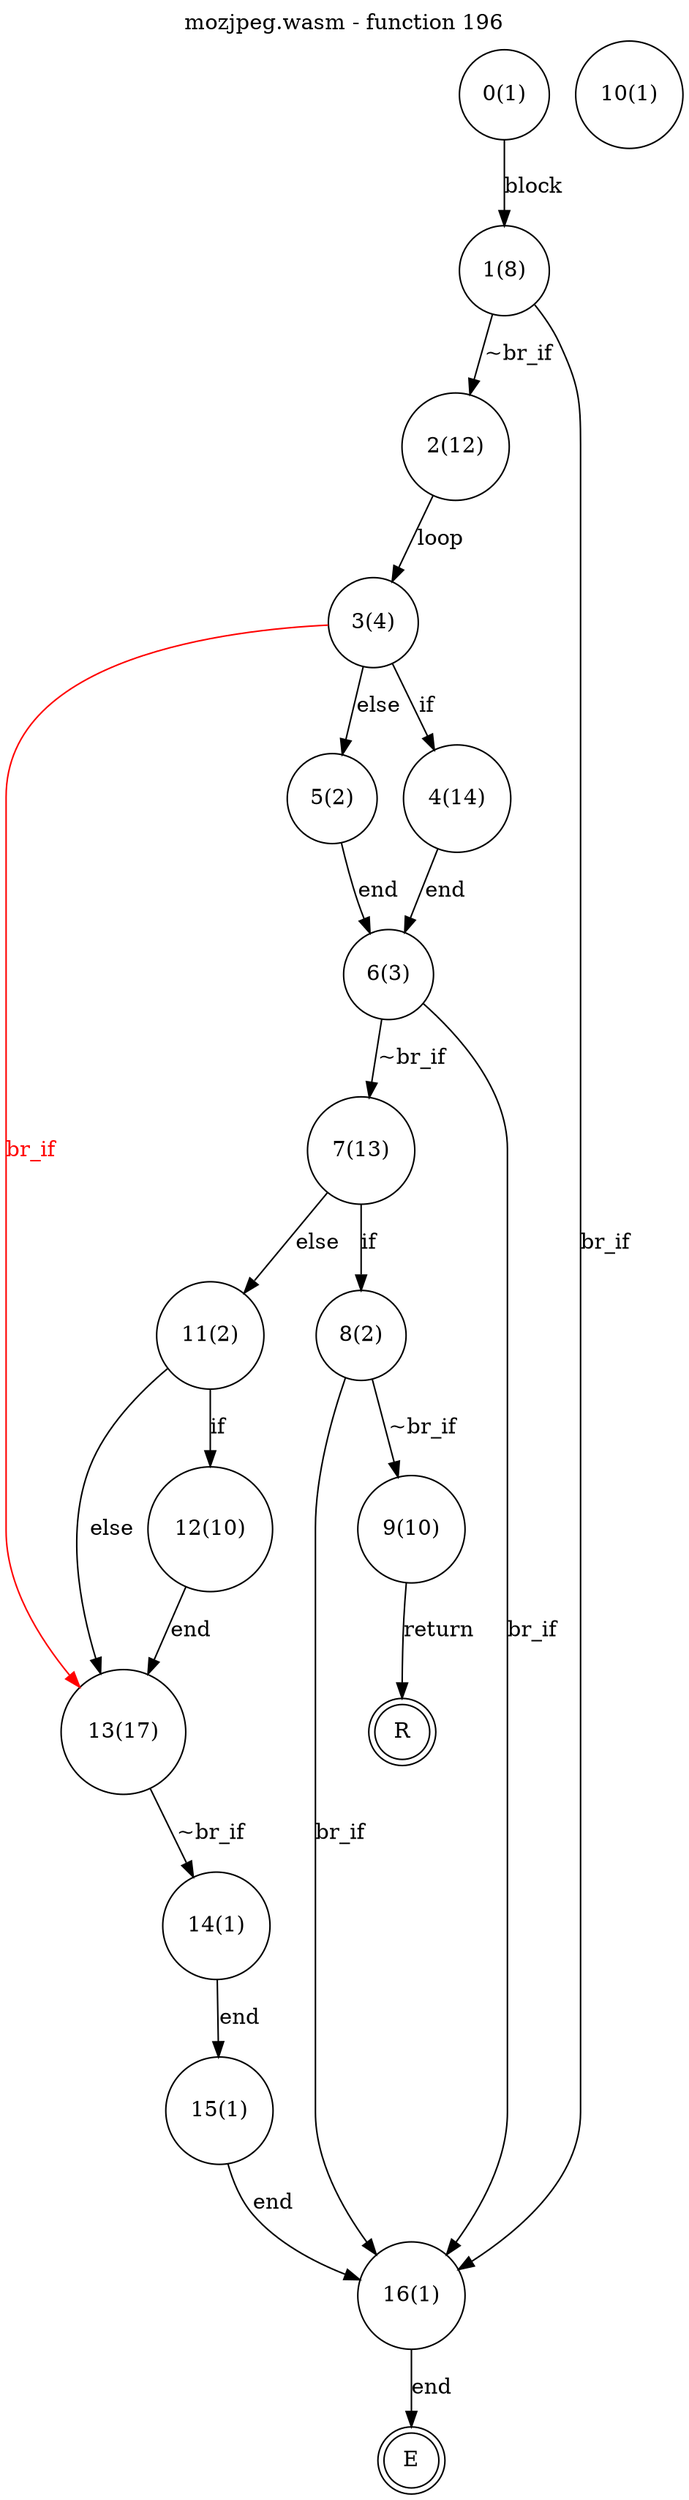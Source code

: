 digraph finite_state_machine {
    label = "mozjpeg.wasm - function 196"
    labelloc =  t
    labelfontsize = 16
    labelfontcolor = black
    labelfontname = "Helvetica"
    node [shape = doublecircle]; E R ;
node [shape=circle, fontcolor=black, style="", label="0(1)"]0
node [shape=circle, fontcolor=black, style="", label="1(8)"]1
node [shape=circle, fontcolor=black, style="", label="2(12)"]2
node [shape=circle, fontcolor=black, style="", label="3(4)"]3
node [shape=circle, fontcolor=black, style="", label="4(14)"]4
node [shape=circle, fontcolor=black, style="", label="5(2)"]5
node [shape=circle, fontcolor=black, style="", label="6(3)"]6
node [shape=circle, fontcolor=black, style="", label="7(13)"]7
node [shape=circle, fontcolor=black, style="", label="8(2)"]8
node [shape=circle, fontcolor=black, style="", label="9(10)"]9
node [shape=circle, fontcolor=black, style="", label="10(1)"]10
node [shape=circle, fontcolor=black, style="", label="11(2)"]11
node [shape=circle, fontcolor=black, style="", label="12(10)"]12
node [shape=circle, fontcolor=black, style="", label="13(17)"]13
node [shape=circle, fontcolor=black, style="", label="14(1)"]14
node [shape=circle, fontcolor=black, style="", label="15(1)"]15
node [shape=circle, fontcolor=black, style="", label="16(1)"]16
node [shape=circle, fontcolor=black, style="", label="E"]E
node [shape=circle, fontcolor=black, style="", label="R"]R
    0 -> 1[label="block"];
    1 -> 2[label="~br_if"];
    1 -> 16[label="br_if"];
    2 -> 3[label="loop"];
    3 -> 4[label="if"];
    3 -> 5[label="else"];
    4 -> 6[label="end"];
    5 -> 6[label="end"];
    6 -> 7[label="~br_if"];
    6 -> 16[label="br_if"];
    7 -> 8[label="if"];
    7 -> 11[label="else"];
    8 -> 9[label="~br_if"];
    8 -> 16[label="br_if"];
    9 -> R[label="return"];
    11 -> 12[label="if"];
    11 -> 13[label="else"];
    12 -> 13[label="end"];
    13 -> 14[label="~br_if"];
    13 -> 3[color="red" dir=back fontcolor="red" label="br_if"];
    14 -> 15[label="end"];
    15 -> 16[label="end"];
    16 -> E[label="end"];
}
